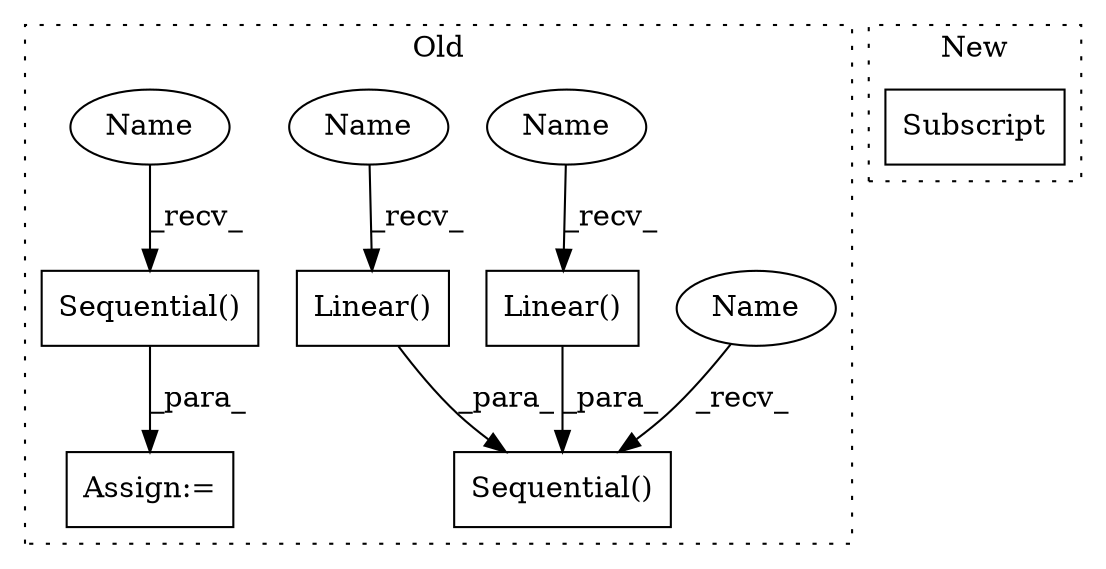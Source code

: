 digraph G {
subgraph cluster0 {
1 [label="Sequential()" a="75" s="3200,3413" l="18,4" shape="box"];
3 [label="Assign:=" a="68" s="3197" l="3" shape="box"];
4 [label="Linear()" a="75" s="2605" l="170" shape="box"];
5 [label="Sequential()" a="75" s="2233,2795" l="18,4" shape="box"];
6 [label="Linear()" a="75" s="2251" l="125" shape="box"];
7 [label="Name" a="87" s="2251" l="2" shape="ellipse"];
8 [label="Name" a="87" s="2605" l="2" shape="ellipse"];
9 [label="Name" a="87" s="3200" l="2" shape="ellipse"];
10 [label="Name" a="87" s="2233" l="2" shape="ellipse"];
label = "Old";
style="dotted";
}
subgraph cluster1 {
2 [label="Subscript" a="63" s="230,0" l="21,0" shape="box"];
label = "New";
style="dotted";
}
1 -> 3 [label="_para_"];
4 -> 5 [label="_para_"];
6 -> 5 [label="_para_"];
7 -> 6 [label="_recv_"];
8 -> 4 [label="_recv_"];
9 -> 1 [label="_recv_"];
10 -> 5 [label="_recv_"];
}